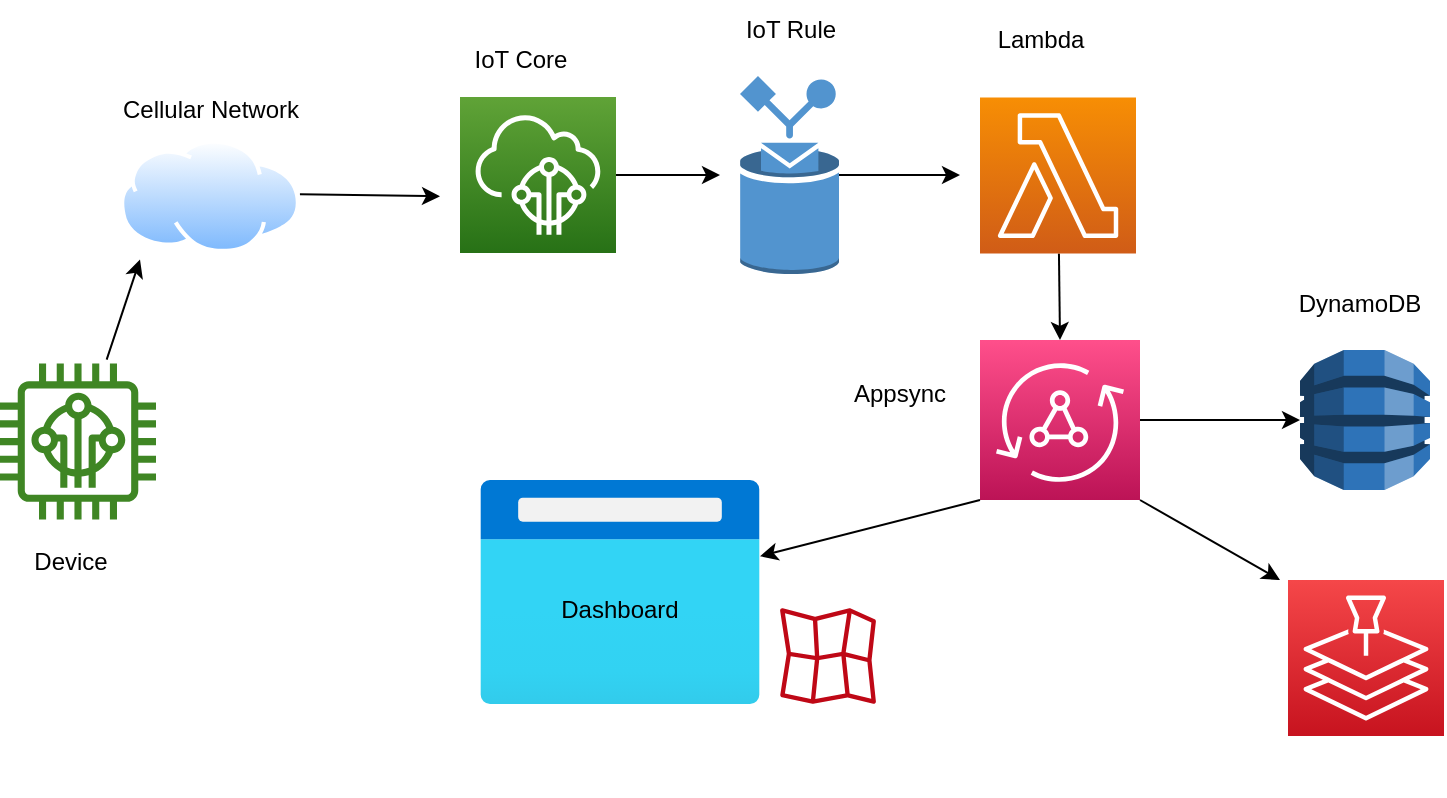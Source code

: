 <mxfile>
    <diagram id="BsBLP0s7VDbh4L2HP5wm" name="Page-1">
        <mxGraphModel dx="818" dy="330" grid="1" gridSize="10" guides="1" tooltips="1" connect="1" arrows="1" fold="1" page="1" pageScale="1" pageWidth="850" pageHeight="1100" math="0" shadow="0">
            <root>
                <mxCell id="0"/>
                <mxCell id="1" parent="0"/>
                <mxCell id="8" style="edgeStyle=none;html=1;" parent="1" edge="1">
                    <mxGeometry relative="1" as="geometry">
                        <mxPoint x="90" y="419.8" as="targetPoint"/>
                        <mxPoint x="73.333" y="469.8" as="sourcePoint"/>
                    </mxGeometry>
                </mxCell>
                <mxCell id="10" style="edgeStyle=none;html=1;" parent="1" source="6" edge="1">
                    <mxGeometry relative="1" as="geometry">
                        <mxPoint x="240" y="388.15" as="targetPoint"/>
                    </mxGeometry>
                </mxCell>
                <mxCell id="6" value="" style="aspect=fixed;perimeter=ellipsePerimeter;html=1;align=center;shadow=0;dashed=0;spacingTop=3;image;image=img/lib/active_directory/internet_cloud.svg;" parent="1" vertex="1">
                    <mxGeometry x="80" y="359.8" width="90" height="56.7" as="geometry"/>
                </mxCell>
                <mxCell id="7" value="Cellular Network" style="text;html=1;align=center;verticalAlign=middle;resizable=0;points=[];autosize=1;strokeColor=none;fillColor=none;" parent="1" vertex="1">
                    <mxGeometry x="70" y="329.8" width="110" height="30" as="geometry"/>
                </mxCell>
                <mxCell id="13" style="edgeStyle=none;html=1;" parent="1" source="9" edge="1">
                    <mxGeometry relative="1" as="geometry">
                        <mxPoint x="380" y="377.5" as="targetPoint"/>
                    </mxGeometry>
                </mxCell>
                <mxCell id="9" value="" style="sketch=0;points=[[0,0,0],[0.25,0,0],[0.5,0,0],[0.75,0,0],[1,0,0],[0,1,0],[0.25,1,0],[0.5,1,0],[0.75,1,0],[1,1,0],[0,0.25,0],[0,0.5,0],[0,0.75,0],[1,0.25,0],[1,0.5,0],[1,0.75,0]];outlineConnect=0;fontColor=#232F3E;gradientColor=#60A337;gradientDirection=north;fillColor=#277116;strokeColor=#ffffff;dashed=0;verticalLabelPosition=bottom;verticalAlign=top;align=center;html=1;fontSize=12;fontStyle=0;aspect=fixed;shape=mxgraph.aws4.resourceIcon;resIcon=mxgraph.aws4.iot_core;" parent="1" vertex="1">
                    <mxGeometry x="250" y="338.5" width="78" height="78" as="geometry"/>
                </mxCell>
                <mxCell id="11" value="" style="sketch=0;outlineConnect=0;fontColor=#232F3E;gradientColor=none;fillColor=#3F8624;strokeColor=none;dashed=0;verticalLabelPosition=bottom;verticalAlign=top;align=center;html=1;fontSize=12;fontStyle=0;aspect=fixed;pointerEvents=1;shape=mxgraph.aws4.iot_thing_freertos_device;" parent="1" vertex="1">
                    <mxGeometry x="20" y="471.8" width="78" height="78" as="geometry"/>
                </mxCell>
                <mxCell id="16" style="edgeStyle=none;html=1;" parent="1" source="12" edge="1">
                    <mxGeometry relative="1" as="geometry">
                        <mxPoint x="500" y="377.5" as="targetPoint"/>
                    </mxGeometry>
                </mxCell>
                <mxCell id="12" value="" style="outlineConnect=0;dashed=0;verticalLabelPosition=bottom;verticalAlign=top;align=center;html=1;shape=mxgraph.aws3.rule;fillColor=#5294CF;gradientColor=none;" parent="1" vertex="1">
                    <mxGeometry x="390" y="328" width="49.5" height="99" as="geometry"/>
                </mxCell>
                <mxCell id="18" style="edgeStyle=none;html=1;entryX=0.5;entryY=0;entryDx=0;entryDy=0;entryPerimeter=0;" parent="1" source="15" edge="1" target="28">
                    <mxGeometry relative="1" as="geometry">
                        <mxPoint x="660" y="377.8" as="targetPoint"/>
                    </mxGeometry>
                </mxCell>
                <mxCell id="15" value="" style="sketch=0;points=[[0,0,0],[0.25,0,0],[0.5,0,0],[0.75,0,0],[1,0,0],[0,1,0],[0.25,1,0],[0.5,1,0],[0.75,1,0],[1,1,0],[0,0.25,0],[0,0.5,0],[0,0.75,0],[1,0.25,0],[1,0.5,0],[1,0.75,0]];outlineConnect=0;fontColor=#232F3E;gradientColor=#F78E04;gradientDirection=north;fillColor=#D05C17;strokeColor=#ffffff;dashed=0;verticalLabelPosition=bottom;verticalAlign=top;align=center;html=1;fontSize=12;fontStyle=0;aspect=fixed;shape=mxgraph.aws4.resourceIcon;resIcon=mxgraph.aws4.lambda;" parent="1" vertex="1">
                    <mxGeometry x="510" y="338.8" width="78" height="78" as="geometry"/>
                </mxCell>
                <mxCell id="21" value="IoT Core" style="text;html=1;align=center;verticalAlign=middle;resizable=0;points=[];autosize=1;strokeColor=none;fillColor=none;" parent="1" vertex="1">
                    <mxGeometry x="245" y="305" width="70" height="30" as="geometry"/>
                </mxCell>
                <mxCell id="22" value="IoT Rule" style="text;html=1;align=center;verticalAlign=middle;resizable=0;points=[];autosize=1;strokeColor=none;fillColor=none;" parent="1" vertex="1">
                    <mxGeometry x="379.75" y="290" width="70" height="30" as="geometry"/>
                </mxCell>
                <mxCell id="23" value="Lambda" style="text;html=1;align=center;verticalAlign=middle;resizable=0;points=[];autosize=1;strokeColor=none;fillColor=none;" parent="1" vertex="1">
                    <mxGeometry x="505" y="295" width="70" height="30" as="geometry"/>
                </mxCell>
                <mxCell id="25" value="Device" style="text;html=1;align=center;verticalAlign=middle;resizable=0;points=[];autosize=1;strokeColor=none;fillColor=none;" parent="1" vertex="1">
                    <mxGeometry x="25" y="555.8" width="60" height="30" as="geometry"/>
                </mxCell>
                <mxCell id="33" style="edgeStyle=none;html=1;" edge="1" parent="1" source="28" target="31">
                    <mxGeometry relative="1" as="geometry">
                        <mxPoint x="630" y="500" as="targetPoint"/>
                    </mxGeometry>
                </mxCell>
                <mxCell id="37" style="edgeStyle=none;html=1;exitX=0;exitY=1;exitDx=0;exitDy=0;exitPerimeter=0;" edge="1" parent="1" source="28" target="35">
                    <mxGeometry relative="1" as="geometry"/>
                </mxCell>
                <mxCell id="40" style="edgeStyle=none;html=1;exitX=1;exitY=1;exitDx=0;exitDy=0;exitPerimeter=0;fontColor=#FFFFFF;" edge="1" parent="1" source="28">
                    <mxGeometry relative="1" as="geometry">
                        <mxPoint x="660" y="580" as="targetPoint"/>
                    </mxGeometry>
                </mxCell>
                <mxCell id="28" value="" style="sketch=0;points=[[0,0,0],[0.25,0,0],[0.5,0,0],[0.75,0,0],[1,0,0],[0,1,0],[0.25,1,0],[0.5,1,0],[0.75,1,0],[1,1,0],[0,0.25,0],[0,0.5,0],[0,0.75,0],[1,0.25,0],[1,0.5,0],[1,0.75,0]];outlineConnect=0;fontColor=#232F3E;gradientColor=#FF4F8B;gradientDirection=north;fillColor=#BC1356;strokeColor=#ffffff;dashed=0;verticalLabelPosition=bottom;verticalAlign=top;align=center;html=1;fontSize=12;fontStyle=0;aspect=fixed;shape=mxgraph.aws4.resourceIcon;resIcon=mxgraph.aws4.appsync;" vertex="1" parent="1">
                    <mxGeometry x="510" y="460" width="80" height="80" as="geometry"/>
                </mxCell>
                <mxCell id="30" value="Appsync" style="text;html=1;strokeColor=none;fillColor=none;align=center;verticalAlign=middle;whiteSpace=wrap;rounded=0;" vertex="1" parent="1">
                    <mxGeometry x="439.5" y="471.8" width="60" height="30" as="geometry"/>
                </mxCell>
                <mxCell id="31" value="" style="outlineConnect=0;dashed=0;verticalLabelPosition=bottom;verticalAlign=top;align=center;html=1;shape=mxgraph.aws3.dynamo_db;fillColor=#2E73B8;gradientColor=none;" vertex="1" parent="1">
                    <mxGeometry x="670" y="465" width="65" height="70" as="geometry"/>
                </mxCell>
                <mxCell id="32" value="DynamoDB" style="text;html=1;strokeColor=none;fillColor=none;align=center;verticalAlign=middle;whiteSpace=wrap;rounded=0;" vertex="1" parent="1">
                    <mxGeometry x="670" y="427" width="60" height="30" as="geometry"/>
                </mxCell>
                <mxCell id="35" value="" style="aspect=fixed;html=1;points=[];align=center;image;fontSize=12;image=img/lib/azure2/general/Browser.svg;" vertex="1" parent="1">
                    <mxGeometry x="260" y="530" width="140" height="112" as="geometry"/>
                </mxCell>
                <mxCell id="36" value="&lt;font color=&quot;#000000&quot;&gt;Dashboard&lt;/font&gt;" style="text;html=1;strokeColor=none;fillColor=none;align=center;verticalAlign=middle;whiteSpace=wrap;rounded=0;" vertex="1" parent="1">
                    <mxGeometry x="300" y="580" width="60" height="30" as="geometry"/>
                </mxCell>
                <mxCell id="38" value="" style="sketch=0;points=[[0,0,0],[0.25,0,0],[0.5,0,0],[0.75,0,0],[1,0,0],[0,1,0],[0.25,1,0],[0.5,1,0],[0.75,1,0],[1,1,0],[0,0.25,0],[0,0.5,0],[0,0.75,0],[1,0.25,0],[1,0.5,0],[1,0.75,0]];outlineConnect=0;fontColor=#232F3E;gradientColor=#F54749;gradientDirection=north;fillColor=#C7131F;strokeColor=#ffffff;dashed=0;verticalLabelPosition=bottom;verticalAlign=top;align=center;html=1;fontSize=12;fontStyle=0;aspect=fixed;shape=mxgraph.aws4.resourceIcon;resIcon=mxgraph.aws4.location_service;" vertex="1" parent="1">
                    <mxGeometry x="664" y="580" width="78" height="78" as="geometry"/>
                </mxCell>
                <mxCell id="39" value="&lt;font color=&quot;#ffffff&quot;&gt;Location Service&lt;/font&gt;" style="text;html=1;strokeColor=none;fillColor=none;align=center;verticalAlign=middle;whiteSpace=wrap;rounded=0;fontColor=#000000;" vertex="1" parent="1">
                    <mxGeometry x="675" y="658" width="60" height="30" as="geometry"/>
                </mxCell>
                <mxCell id="41" value="" style="sketch=0;outlineConnect=0;fontColor=#232F3E;gradientColor=none;fillColor=#BF0816;strokeColor=none;dashed=0;verticalLabelPosition=bottom;verticalAlign=top;align=center;html=1;fontSize=12;fontStyle=0;aspect=fixed;shape=mxgraph.aws4.location_service_map;" vertex="1" parent="1">
                    <mxGeometry x="410" y="594" width="48" height="48" as="geometry"/>
                </mxCell>
                <mxCell id="42" value="AWS Map" style="text;html=1;strokeColor=none;fillColor=none;align=center;verticalAlign=middle;whiteSpace=wrap;rounded=0;fontColor=#FFFFFF;" vertex="1" parent="1">
                    <mxGeometry x="400" y="650" width="60" height="30" as="geometry"/>
                </mxCell>
            </root>
        </mxGraphModel>
    </diagram>
    <diagram name="Upgraded" id="-OHcKyFPB_tFBubFIPq3">
        <mxGraphModel dx="1087" dy="587" grid="1" gridSize="10" guides="1" tooltips="1" connect="1" arrows="1" fold="1" page="1" pageScale="1" pageWidth="850" pageHeight="1100" math="0" shadow="0">
            <root>
                <mxCell id="faYO57DlnT2YGbH635Oo-0"/>
                <mxCell id="faYO57DlnT2YGbH635Oo-1" parent="faYO57DlnT2YGbH635Oo-0"/>
                <mxCell id="faYO57DlnT2YGbH635Oo-2" style="edgeStyle=none;html=1;" edge="1" parent="faYO57DlnT2YGbH635Oo-1">
                    <mxGeometry relative="1" as="geometry">
                        <mxPoint x="90" y="419.8" as="targetPoint"/>
                        <mxPoint x="73.333" y="469.8" as="sourcePoint"/>
                    </mxGeometry>
                </mxCell>
                <mxCell id="faYO57DlnT2YGbH635Oo-3" style="edgeStyle=none;html=1;" edge="1" parent="faYO57DlnT2YGbH635Oo-1" source="faYO57DlnT2YGbH635Oo-4">
                    <mxGeometry relative="1" as="geometry">
                        <mxPoint x="240" y="388.15" as="targetPoint"/>
                    </mxGeometry>
                </mxCell>
                <mxCell id="faYO57DlnT2YGbH635Oo-6" style="edgeStyle=none;html=1;" edge="1" parent="faYO57DlnT2YGbH635Oo-1" source="faYO57DlnT2YGbH635Oo-7">
                    <mxGeometry relative="1" as="geometry">
                        <mxPoint x="380" y="377.5" as="targetPoint"/>
                    </mxGeometry>
                </mxCell>
                <mxCell id="faYO57DlnT2YGbH635Oo-9" style="edgeStyle=none;html=1;" edge="1" parent="faYO57DlnT2YGbH635Oo-1" source="faYO57DlnT2YGbH635Oo-10">
                    <mxGeometry relative="1" as="geometry">
                        <mxPoint x="500" y="377.5" as="targetPoint"/>
                    </mxGeometry>
                </mxCell>
                <mxCell id="faYO57DlnT2YGbH635Oo-11" style="edgeStyle=none;html=1;" edge="1" parent="faYO57DlnT2YGbH635Oo-1" source="faYO57DlnT2YGbH635Oo-12">
                    <mxGeometry relative="1" as="geometry">
                        <mxPoint x="660" y="377.8" as="targetPoint"/>
                    </mxGeometry>
                </mxCell>
                <mxCell id="IYi__9OI1Ksk59H2or0Q-7" style="edgeStyle=none;html=1;" edge="1" parent="faYO57DlnT2YGbH635Oo-1" source="IYi__9OI1Ksk59H2or0Q-0">
                    <mxGeometry relative="1" as="geometry">
                        <mxPoint x="730" y="280" as="targetPoint"/>
                    </mxGeometry>
                </mxCell>
                <mxCell id="IYi__9OI1Ksk59H2or0Q-1" value="" style="group" vertex="1" connectable="0" parent="faYO57DlnT2YGbH635Oo-1">
                    <mxGeometry x="728" y="150" width="80" height="118.0" as="geometry"/>
                </mxCell>
                <mxCell id="faYO57DlnT2YGbH635Oo-14" value="" style="sketch=0;points=[[0,0,0],[0.25,0,0],[0.5,0,0],[0.75,0,0],[1,0,0],[0,1,0],[0.25,1,0],[0.5,1,0],[0.75,1,0],[1,1,0],[0,0.25,0],[0,0.5,0],[0,0.75,0],[1,0.25,0],[1,0.5,0],[1,0.75,0]];outlineConnect=0;fontColor=#232F3E;gradientColor=#4D72F3;gradientDirection=north;fillColor=#3334B9;strokeColor=#ffffff;dashed=0;verticalLabelPosition=bottom;verticalAlign=top;align=center;html=1;fontSize=12;fontStyle=0;aspect=fixed;shape=mxgraph.aws4.resourceIcon;resIcon=mxgraph.aws4.dynamodb;" vertex="1" parent="IYi__9OI1Ksk59H2or0Q-1">
                    <mxGeometry x="2" y="40.0" width="78" height="78" as="geometry"/>
                </mxCell>
                <mxCell id="faYO57DlnT2YGbH635Oo-19" value="DynamoDB" style="text;html=1;align=center;verticalAlign=middle;resizable=0;points=[];autosize=1;strokeColor=none;fillColor=none;" vertex="1" parent="IYi__9OI1Ksk59H2or0Q-1">
                    <mxGeometry width="80" height="30" as="geometry"/>
                </mxCell>
                <mxCell id="IYi__9OI1Ksk59H2or0Q-2" value="" style="group" vertex="1" connectable="0" parent="faYO57DlnT2YGbH635Oo-1">
                    <mxGeometry x="505" y="295" width="83" height="121.8" as="geometry"/>
                </mxCell>
                <mxCell id="faYO57DlnT2YGbH635Oo-12" value="" style="sketch=0;points=[[0,0,0],[0.25,0,0],[0.5,0,0],[0.75,0,0],[1,0,0],[0,1,0],[0.25,1,0],[0.5,1,0],[0.75,1,0],[1,1,0],[0,0.25,0],[0,0.5,0],[0,0.75,0],[1,0.25,0],[1,0.5,0],[1,0.75,0]];outlineConnect=0;fontColor=#232F3E;gradientColor=#F78E04;gradientDirection=north;fillColor=#D05C17;strokeColor=#ffffff;dashed=0;verticalLabelPosition=bottom;verticalAlign=top;align=center;html=1;fontSize=12;fontStyle=0;aspect=fixed;shape=mxgraph.aws4.resourceIcon;resIcon=mxgraph.aws4.lambda;" vertex="1" parent="IYi__9OI1Ksk59H2or0Q-2">
                    <mxGeometry x="5" y="43.8" width="78" height="78" as="geometry"/>
                </mxCell>
                <mxCell id="faYO57DlnT2YGbH635Oo-18" value="Lambda" style="text;html=1;align=center;verticalAlign=middle;resizable=0;points=[];autosize=1;strokeColor=none;fillColor=none;" vertex="1" parent="IYi__9OI1Ksk59H2or0Q-2">
                    <mxGeometry width="70" height="30" as="geometry"/>
                </mxCell>
                <mxCell id="IYi__9OI1Ksk59H2or0Q-3" value="" style="group" vertex="1" connectable="0" parent="faYO57DlnT2YGbH635Oo-1">
                    <mxGeometry x="375" y="295" width="70" height="132" as="geometry"/>
                </mxCell>
                <mxCell id="faYO57DlnT2YGbH635Oo-10" value="" style="outlineConnect=0;dashed=0;verticalLabelPosition=bottom;verticalAlign=top;align=center;html=1;shape=mxgraph.aws3.rule;fillColor=#5294CF;gradientColor=none;" vertex="1" parent="IYi__9OI1Ksk59H2or0Q-3">
                    <mxGeometry x="15" y="33" width="49.5" height="99" as="geometry"/>
                </mxCell>
                <mxCell id="faYO57DlnT2YGbH635Oo-17" value="IoT Rule" style="text;html=1;align=center;verticalAlign=middle;resizable=0;points=[];autosize=1;strokeColor=none;fillColor=none;" vertex="1" parent="IYi__9OI1Ksk59H2or0Q-3">
                    <mxGeometry width="70" height="30" as="geometry"/>
                </mxCell>
                <mxCell id="IYi__9OI1Ksk59H2or0Q-4" value="" style="group" vertex="1" connectable="0" parent="faYO57DlnT2YGbH635Oo-1">
                    <mxGeometry x="245" y="305" width="83" height="111.5" as="geometry"/>
                </mxCell>
                <mxCell id="faYO57DlnT2YGbH635Oo-7" value="" style="sketch=0;points=[[0,0,0],[0.25,0,0],[0.5,0,0],[0.75,0,0],[1,0,0],[0,1,0],[0.25,1,0],[0.5,1,0],[0.75,1,0],[1,1,0],[0,0.25,0],[0,0.5,0],[0,0.75,0],[1,0.25,0],[1,0.5,0],[1,0.75,0]];outlineConnect=0;fontColor=#232F3E;gradientColor=#60A337;gradientDirection=north;fillColor=#277116;strokeColor=#ffffff;dashed=0;verticalLabelPosition=bottom;verticalAlign=top;align=center;html=1;fontSize=12;fontStyle=0;aspect=fixed;shape=mxgraph.aws4.resourceIcon;resIcon=mxgraph.aws4.iot_core;" vertex="1" parent="IYi__9OI1Ksk59H2or0Q-4">
                    <mxGeometry x="5" y="33.5" width="78" height="78" as="geometry"/>
                </mxCell>
                <mxCell id="faYO57DlnT2YGbH635Oo-16" value="IoT Core" style="text;html=1;align=center;verticalAlign=middle;resizable=0;points=[];autosize=1;strokeColor=none;fillColor=none;" vertex="1" parent="IYi__9OI1Ksk59H2or0Q-4">
                    <mxGeometry width="70" height="30" as="geometry"/>
                </mxCell>
                <mxCell id="IYi__9OI1Ksk59H2or0Q-5" value="" style="group" vertex="1" connectable="0" parent="faYO57DlnT2YGbH635Oo-1">
                    <mxGeometry x="70" y="329.8" width="110" height="86.7" as="geometry"/>
                </mxCell>
                <mxCell id="faYO57DlnT2YGbH635Oo-4" value="" style="aspect=fixed;perimeter=ellipsePerimeter;html=1;align=center;shadow=0;dashed=0;spacingTop=3;image;image=img/lib/active_directory/internet_cloud.svg;" vertex="1" parent="IYi__9OI1Ksk59H2or0Q-5">
                    <mxGeometry x="10" y="30" width="90" height="56.7" as="geometry"/>
                </mxCell>
                <mxCell id="faYO57DlnT2YGbH635Oo-5" value="Cellular Network" style="text;html=1;align=center;verticalAlign=middle;resizable=0;points=[];autosize=1;strokeColor=none;fillColor=none;" vertex="1" parent="IYi__9OI1Ksk59H2or0Q-5">
                    <mxGeometry width="110" height="30" as="geometry"/>
                </mxCell>
                <mxCell id="IYi__9OI1Ksk59H2or0Q-6" value="" style="group" vertex="1" connectable="0" parent="faYO57DlnT2YGbH635Oo-1">
                    <mxGeometry x="20" y="471.8" width="78" height="114.0" as="geometry"/>
                </mxCell>
                <mxCell id="faYO57DlnT2YGbH635Oo-8" value="" style="sketch=0;outlineConnect=0;fontColor=#232F3E;gradientColor=none;fillColor=#3F8624;strokeColor=none;dashed=0;verticalLabelPosition=bottom;verticalAlign=top;align=center;html=1;fontSize=12;fontStyle=0;aspect=fixed;pointerEvents=1;shape=mxgraph.aws4.iot_thing_freertos_device;" vertex="1" parent="IYi__9OI1Ksk59H2or0Q-6">
                    <mxGeometry width="78" height="78" as="geometry"/>
                </mxCell>
                <mxCell id="faYO57DlnT2YGbH635Oo-20" value="Device" style="text;html=1;align=center;verticalAlign=middle;resizable=0;points=[];autosize=1;strokeColor=none;fillColor=none;" vertex="1" parent="IYi__9OI1Ksk59H2or0Q-6">
                    <mxGeometry x="5" y="84.0" width="60" height="30" as="geometry"/>
                </mxCell>
                <mxCell id="IYi__9OI1Ksk59H2or0Q-9" value="" style="group" vertex="1" connectable="0" parent="faYO57DlnT2YGbH635Oo-1">
                    <mxGeometry x="250" y="520" width="210" height="150.8" as="geometry"/>
                </mxCell>
                <mxCell id="faYO57DlnT2YGbH635Oo-15" value="" style="sketch=0;aspect=fixed;html=1;points=[];align=center;image;fontSize=12;image=img/lib/mscae/Devices_Groups.svg;" vertex="1" parent="IYi__9OI1Ksk59H2or0Q-9">
                    <mxGeometry x="65" width="90" height="90" as="geometry"/>
                </mxCell>
                <mxCell id="faYO57DlnT2YGbH635Oo-21" value="Application" style="text;html=1;align=center;verticalAlign=middle;resizable=0;points=[];autosize=1;strokeColor=none;fillColor=none;" vertex="1" parent="IYi__9OI1Ksk59H2or0Q-9">
                    <mxGeometry x="60" y="75" width="80" height="30" as="geometry"/>
                </mxCell>
                <mxCell id="faYO57DlnT2YGbH635Oo-22" value="In our case, a dashboard with all&amp;nbsp;" style="text;html=1;align=center;verticalAlign=middle;resizable=0;points=[];autosize=1;strokeColor=none;fillColor=none;" vertex="1" parent="IYi__9OI1Ksk59H2or0Q-9">
                    <mxGeometry x="5" y="100" width="200" height="30" as="geometry"/>
                </mxCell>
                <mxCell id="faYO57DlnT2YGbH635Oo-23" value="different Smart Trash Hero devices" style="text;html=1;align=center;verticalAlign=middle;resizable=0;points=[];autosize=1;strokeColor=none;fillColor=none;" vertex="1" parent="IYi__9OI1Ksk59H2or0Q-9">
                    <mxGeometry y="120.8" width="210" height="30" as="geometry"/>
                </mxCell>
                <mxCell id="IYi__9OI1Ksk59H2or0Q-11" value="" style="group" vertex="1" connectable="0" parent="faYO57DlnT2YGbH635Oo-1">
                    <mxGeometry x="650" y="335" width="100" height="115" as="geometry"/>
                </mxCell>
                <mxCell id="IYi__9OI1Ksk59H2or0Q-0" value="" style="sketch=0;points=[[0,0,0],[0.25,0,0],[0.5,0,0],[0.75,0,0],[1,0,0],[0,1,0],[0.25,1,0],[0.5,1,0],[0.75,1,0],[1,1,0],[0,0.25,0],[0,0.5,0],[0,0.75,0],[1,0.25,0],[1,0.5,0],[1,0.75,0]];outlineConnect=0;fontColor=#232F3E;gradientColor=#FF4F8B;gradientDirection=north;fillColor=#BC1356;strokeColor=#ffffff;dashed=0;verticalLabelPosition=bottom;verticalAlign=top;align=center;html=1;fontSize=12;fontStyle=0;aspect=fixed;shape=mxgraph.aws4.resourceIcon;resIcon=mxgraph.aws4.appsync;" vertex="1" parent="IYi__9OI1Ksk59H2or0Q-11">
                    <mxGeometry x="12" width="78" height="78" as="geometry"/>
                </mxCell>
                <mxCell id="IYi__9OI1Ksk59H2or0Q-10" value="Appsync" style="text;html=1;strokeColor=none;fillColor=none;align=center;verticalAlign=middle;whiteSpace=wrap;rounded=0;" vertex="1" parent="IYi__9OI1Ksk59H2or0Q-11">
                    <mxGeometry y="81.8" width="100" height="33.2" as="geometry"/>
                </mxCell>
            </root>
        </mxGraphModel>
    </diagram>
</mxfile>